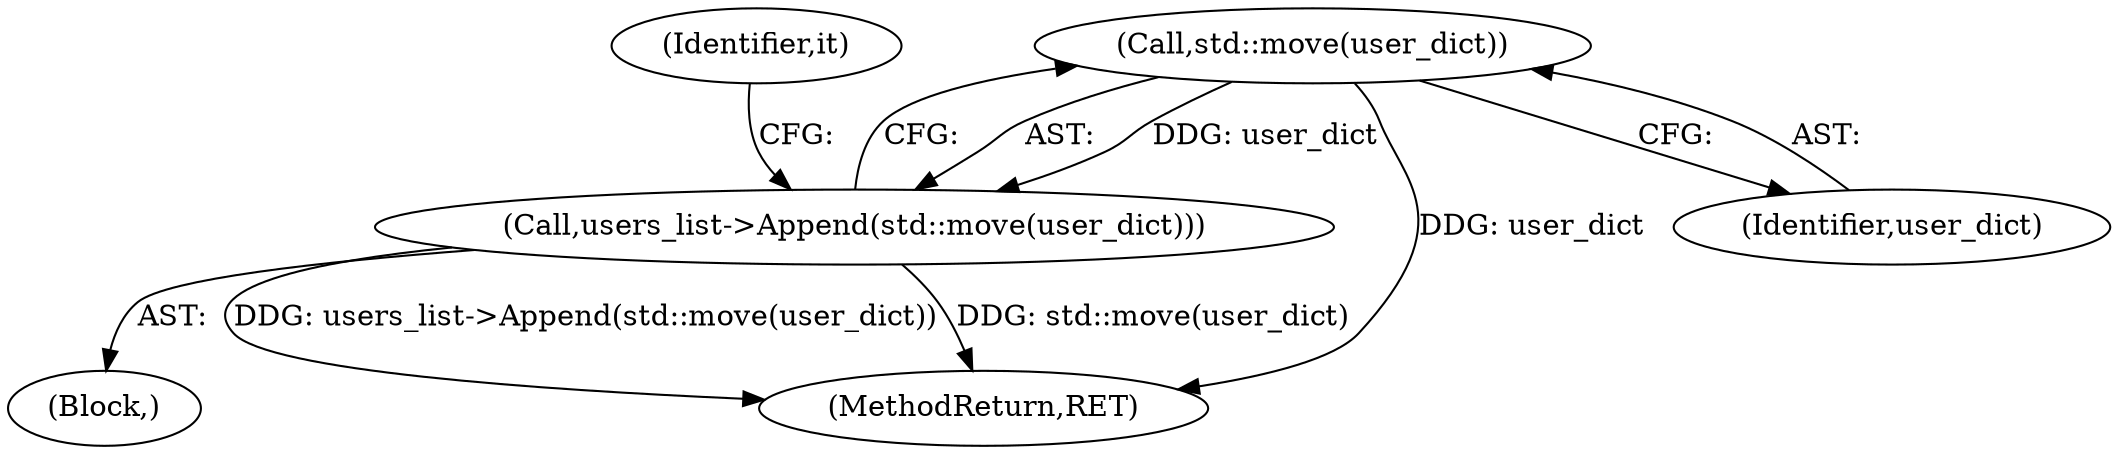 digraph "0_Chrome_c66b1fc49870c514b1c1e8b53498153176d7ec2b_7@API" {
"1000192" [label="(Call,std::move(user_dict))"];
"1000191" [label="(Call,users_list->Append(std::move(user_dict)))"];
"1000192" [label="(Call,std::move(user_dict))"];
"1000191" [label="(Call,users_list->Append(std::move(user_dict)))"];
"1000127" [label="(Block,)"];
"1000196" [label="(MethodReturn,RET)"];
"1000193" [label="(Identifier,user_dict)"];
"1000126" [label="(Identifier,it)"];
"1000192" -> "1000191"  [label="AST: "];
"1000192" -> "1000193"  [label="CFG: "];
"1000193" -> "1000192"  [label="AST: "];
"1000191" -> "1000192"  [label="CFG: "];
"1000192" -> "1000196"  [label="DDG: user_dict"];
"1000192" -> "1000191"  [label="DDG: user_dict"];
"1000191" -> "1000127"  [label="AST: "];
"1000126" -> "1000191"  [label="CFG: "];
"1000191" -> "1000196"  [label="DDG: users_list->Append(std::move(user_dict))"];
"1000191" -> "1000196"  [label="DDG: std::move(user_dict)"];
}
